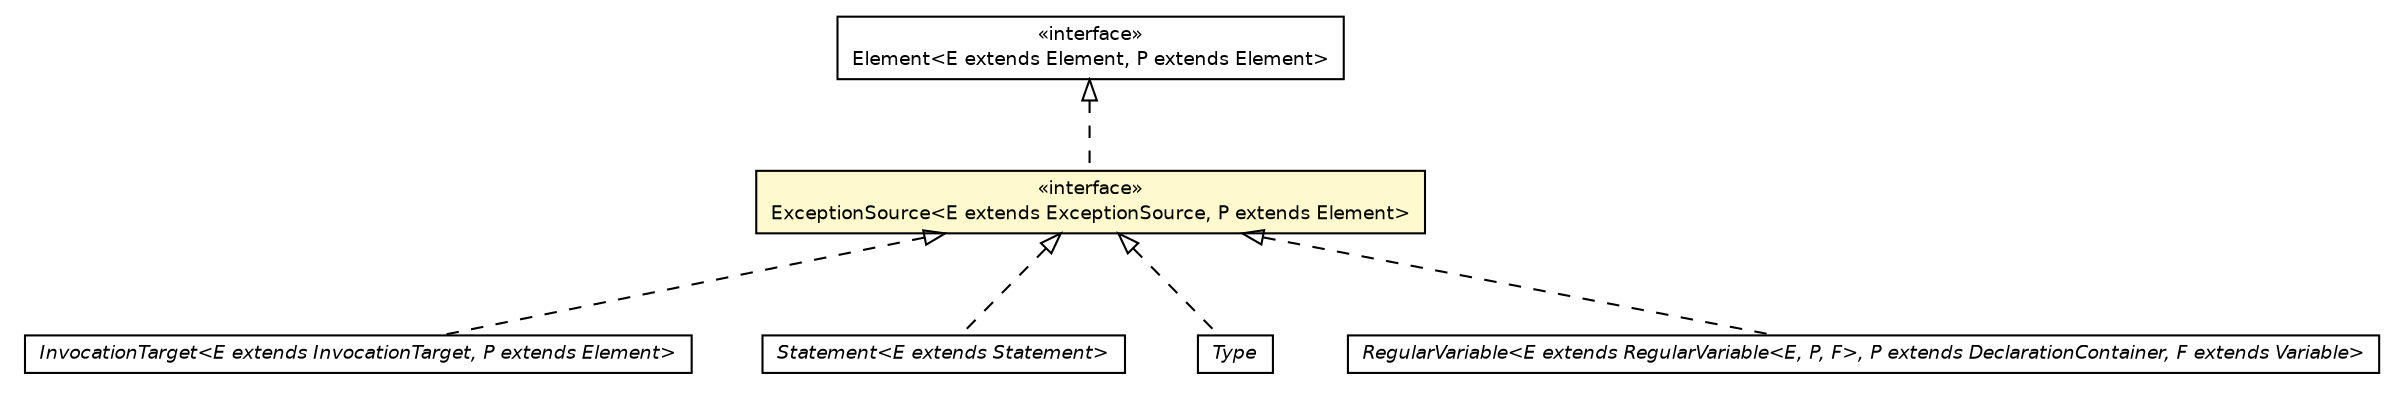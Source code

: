 #!/usr/local/bin/dot
#
# Class diagram 
# Generated by UMLGraph version 5.2 (http://www.umlgraph.org/)
#

digraph G {
	edge [fontname="Helvetica",fontsize=10,labelfontname="Helvetica",labelfontsize=10];
	node [fontname="Helvetica",fontsize=10,shape=plaintext];
	nodesep=0.25;
	ranksep=0.5;
	// chameleon.core.element.Element<E extends chameleon.core.element.Element, P extends chameleon.core.element.Element>
	c23068 [label=<<table title="chameleon.core.element.Element" border="0" cellborder="1" cellspacing="0" cellpadding="2" port="p" href="../element/Element.html">
		<tr><td><table border="0" cellspacing="0" cellpadding="1">
<tr><td align="center" balign="center"> &#171;interface&#187; </td></tr>
<tr><td align="center" balign="center"> Element&lt;E extends Element, P extends Element&gt; </td></tr>
		</table></td></tr>
		</table>>, fontname="Helvetica", fontcolor="black", fontsize=9.0];
	// chameleon.core.expression.InvocationTarget<E extends chameleon.core.expression.InvocationTarget, P extends chameleon.core.element.Element>
	c23077 [label=<<table title="chameleon.core.expression.InvocationTarget" border="0" cellborder="1" cellspacing="0" cellpadding="2" port="p" href="../expression/InvocationTarget.html">
		<tr><td><table border="0" cellspacing="0" cellpadding="1">
<tr><td align="center" balign="center"><font face="Helvetica-Oblique"> InvocationTarget&lt;E extends InvocationTarget, P extends Element&gt; </font></td></tr>
		</table></td></tr>
		</table>>, fontname="Helvetica", fontcolor="black", fontsize=9.0];
	// chameleon.core.statement.Statement<E extends chameleon.core.statement.Statement>
	c23165 [label=<<table title="chameleon.core.statement.Statement" border="0" cellborder="1" cellspacing="0" cellpadding="2" port="p" href="./Statement.html">
		<tr><td><table border="0" cellspacing="0" cellpadding="1">
<tr><td align="center" balign="center"><font face="Helvetica-Oblique"> Statement&lt;E extends Statement&gt; </font></td></tr>
		</table></td></tr>
		</table>>, fontname="Helvetica", fontcolor="black", fontsize=9.0];
	// chameleon.core.statement.ExceptionSource<E extends chameleon.core.statement.ExceptionSource, P extends chameleon.core.element.Element>
	c23167 [label=<<table title="chameleon.core.statement.ExceptionSource" border="0" cellborder="1" cellspacing="0" cellpadding="2" port="p" bgcolor="lemonChiffon" href="./ExceptionSource.html">
		<tr><td><table border="0" cellspacing="0" cellpadding="1">
<tr><td align="center" balign="center"> &#171;interface&#187; </td></tr>
<tr><td align="center" balign="center"> ExceptionSource&lt;E extends ExceptionSource, P extends Element&gt; </td></tr>
		</table></td></tr>
		</table>>, fontname="Helvetica", fontcolor="black", fontsize=9.0];
	// chameleon.core.type.Type
	c23181 [label=<<table title="chameleon.core.type.Type" border="0" cellborder="1" cellspacing="0" cellpadding="2" port="p" href="../type/Type.html">
		<tr><td><table border="0" cellspacing="0" cellpadding="1">
<tr><td align="center" balign="center"><font face="Helvetica-Oblique"> Type </font></td></tr>
		</table></td></tr>
		</table>>, fontname="Helvetica", fontcolor="black", fontsize=9.0];
	// chameleon.core.variable.RegularVariable<E extends chameleon.core.variable.RegularVariable<E, P, F>, P extends chameleon.core.declaration.DeclarationContainer, F extends chameleon.core.variable.Variable>
	c23216 [label=<<table title="chameleon.core.variable.RegularVariable" border="0" cellborder="1" cellspacing="0" cellpadding="2" port="p" href="../variable/RegularVariable.html">
		<tr><td><table border="0" cellspacing="0" cellpadding="1">
<tr><td align="center" balign="center"><font face="Helvetica-Oblique"> RegularVariable&lt;E extends RegularVariable&lt;E, P, F&gt;, P extends DeclarationContainer, F extends Variable&gt; </font></td></tr>
		</table></td></tr>
		</table>>, fontname="Helvetica", fontcolor="black", fontsize=9.0];
	//chameleon.core.expression.InvocationTarget<E extends chameleon.core.expression.InvocationTarget, P extends chameleon.core.element.Element> implements chameleon.core.statement.ExceptionSource<E extends chameleon.core.statement.ExceptionSource, P extends chameleon.core.element.Element>
	c23167:p -> c23077:p [dir=back,arrowtail=empty,style=dashed];
	//chameleon.core.statement.Statement<E extends chameleon.core.statement.Statement> implements chameleon.core.statement.ExceptionSource<E extends chameleon.core.statement.ExceptionSource, P extends chameleon.core.element.Element>
	c23167:p -> c23165:p [dir=back,arrowtail=empty,style=dashed];
	//chameleon.core.statement.ExceptionSource<E extends chameleon.core.statement.ExceptionSource, P extends chameleon.core.element.Element> implements chameleon.core.element.Element<E extends chameleon.core.element.Element, P extends chameleon.core.element.Element>
	c23068:p -> c23167:p [dir=back,arrowtail=empty,style=dashed];
	//chameleon.core.type.Type implements chameleon.core.statement.ExceptionSource<E extends chameleon.core.statement.ExceptionSource, P extends chameleon.core.element.Element>
	c23167:p -> c23181:p [dir=back,arrowtail=empty,style=dashed];
	//chameleon.core.variable.RegularVariable<E extends chameleon.core.variable.RegularVariable<E, P, F>, P extends chameleon.core.declaration.DeclarationContainer, F extends chameleon.core.variable.Variable> implements chameleon.core.statement.ExceptionSource<E extends chameleon.core.statement.ExceptionSource, P extends chameleon.core.element.Element>
	c23167:p -> c23216:p [dir=back,arrowtail=empty,style=dashed];
}

